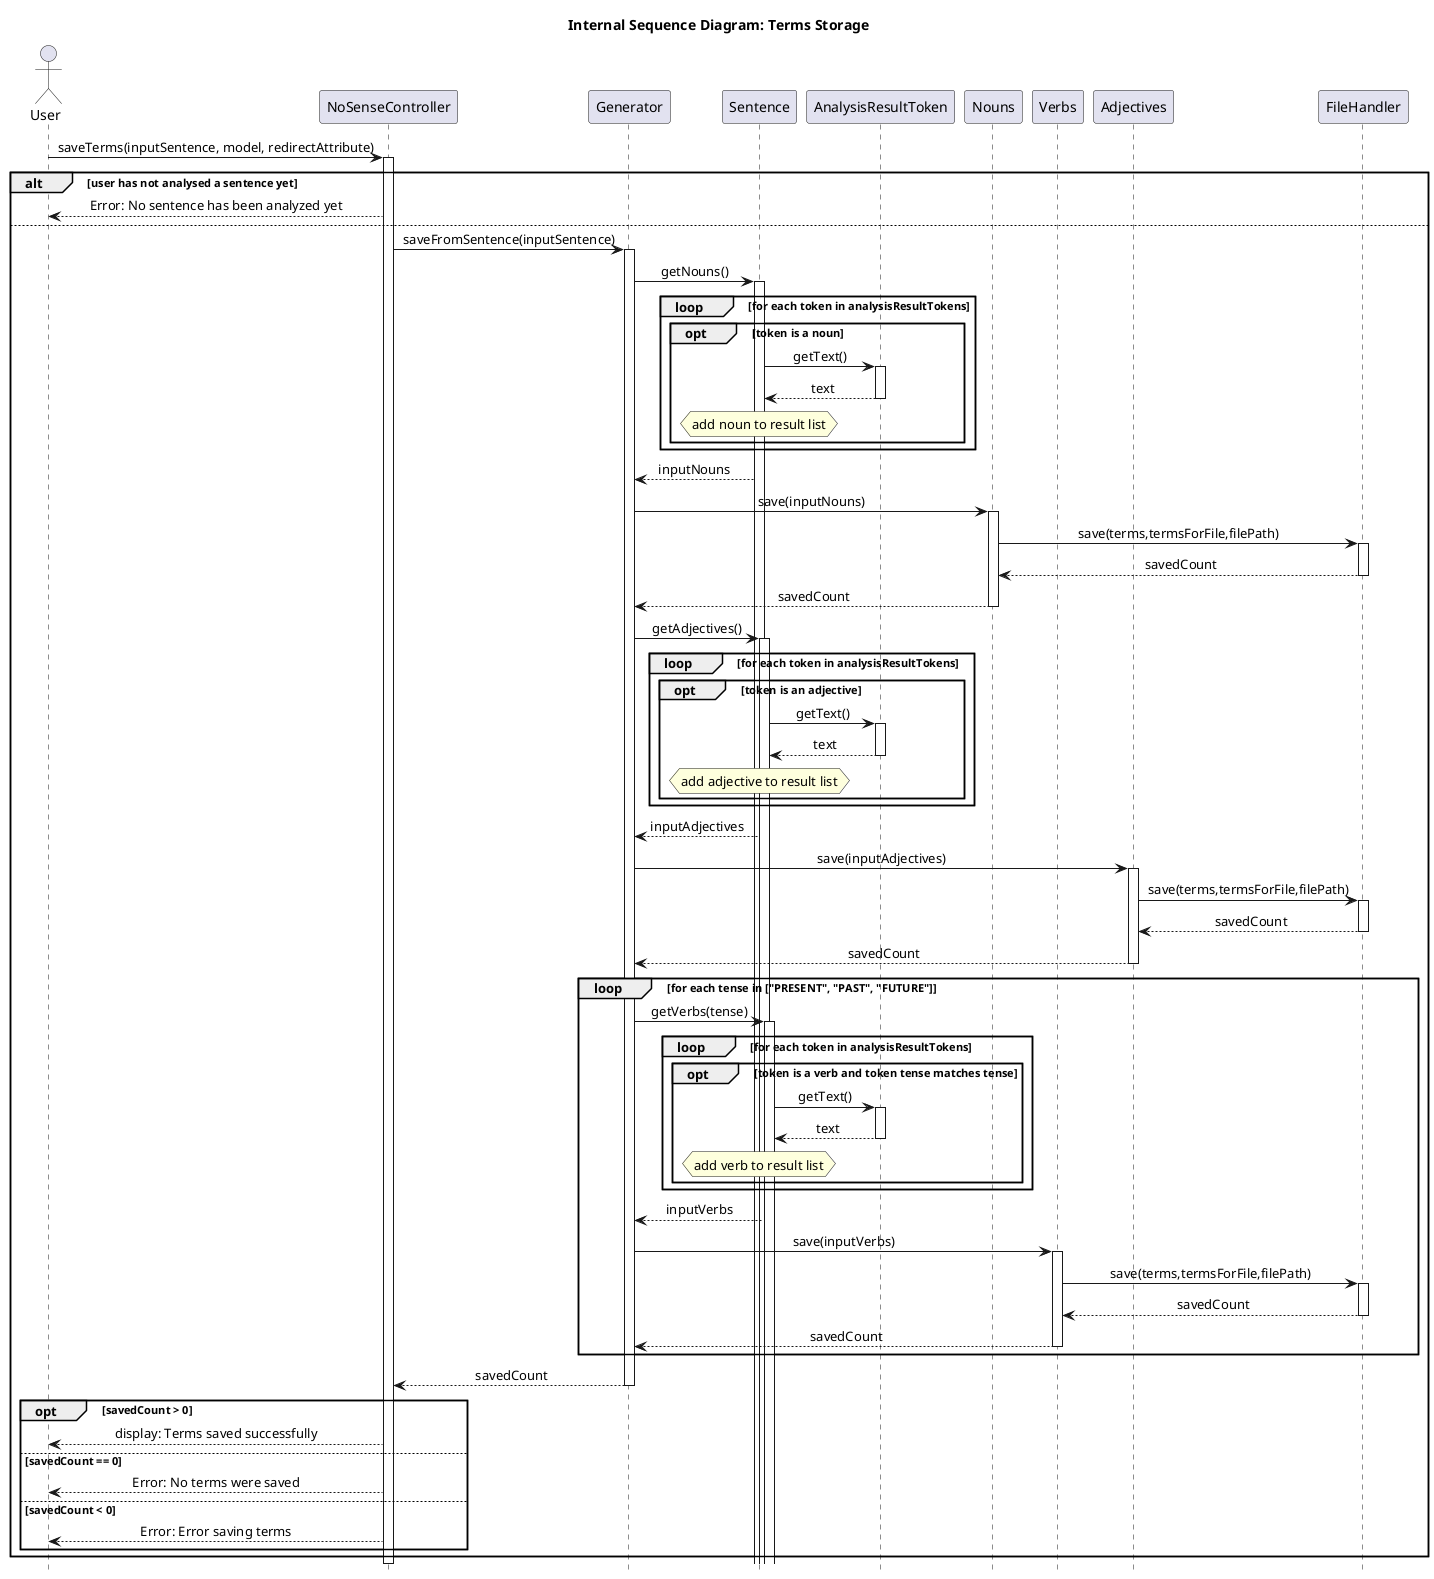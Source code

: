 @startuml InternalSave
hide footbox
skinparam sequenceMessageAlign center
title Internal Sequence Diagram: Terms Storage

actor User
participant NoSenseController
participant Generator
participant Sentence
participant AnalysisResultToken
participant Nouns
participant Verbs
participant Adjectives
participant FileHandler

User -> NoSenseController: saveTerms(inputSentence, model, redirectAttribute)
activate NoSenseController
alt user has not analysed a sentence yet
    NoSenseController --> User: Error: No sentence has been analyzed yet
else
    NoSenseController -> Generator: saveFromSentence(inputSentence)
    activate Generator
    Generator -> Sentence: getNouns()
    activate Sentence
    loop for each token in analysisResultTokens
        opt token is a noun
            Sentence -> AnalysisResultToken: getText()
            activate AnalysisResultToken
            AnalysisResultToken --> Sentence: text
            deactivate AnalysisResultToken
            hnote over Sentence: add noun to result list
        end
    end
    Sentence --> Generator: inputNouns
    Generator ->Nouns: save(inputNouns)
    activate Nouns
    Nouns ->FileHandler: save(terms,termsForFile,filePath)
    activate FileHandler
    FileHandler --> Nouns: savedCount
    deactivate FileHandler
    Nouns --> Generator: savedCount
    deactivate Nouns
    Generator -> Sentence: getAdjectives()
    activate Sentence
    loop for each token in analysisResultTokens
        opt token is an adjective
            Sentence -> AnalysisResultToken: getText()
            activate AnalysisResultToken
            AnalysisResultToken --> Sentence: text
            deactivate AnalysisResultToken
            hnote over Sentence: add adjective to result list
        end
    end
    Sentence --> Generator: inputAdjectives
    Generator -> Adjectives: save(inputAdjectives)
    activate Adjectives
    Adjectives -> FileHandler: save(terms,termsForFile,filePath)
    activate FileHandler
    FileHandler --> Adjectives: savedCount
    deactivate FileHandler
    Adjectives --> Generator: savedCount
    deactivate Adjectives
    loop for each tense in ["PRESENT", "PAST", "FUTURE"]
        Generator -> Sentence:getVerbs(tense)
        activate Sentence
        loop for each token in analysisResultTokens
            opt token is a verb and token tense matches tense
                Sentence -> AnalysisResultToken: getText()
                activate AnalysisResultToken
                AnalysisResultToken --> Sentence: text
                deactivate AnalysisResultToken
                hnote over Sentence: add verb to result list
            end
        end
        Sentence --> Generator: inputVerbs
        Generator -> Verbs: save(inputVerbs)
        activate Verbs
        Verbs -> FileHandler: save(terms,termsForFile,filePath)
        activate FileHandler
        FileHandler --> Verbs: savedCount
        deactivate FileHandler
        Verbs --> Generator: savedCount
        deactivate Verbs
    end
    Generator --> NoSenseController: savedCount
    deactivate Generator
    opt savedCount > 0
        NoSenseController --> User: display: Terms saved successfully
    else savedCount == 0
        NoSenseController --> User: Error: No terms were saved
    else savedCount < 0
        NoSenseController --> User: Error: Error saving terms
    end

end
deactivate NoSenseController



@enduml